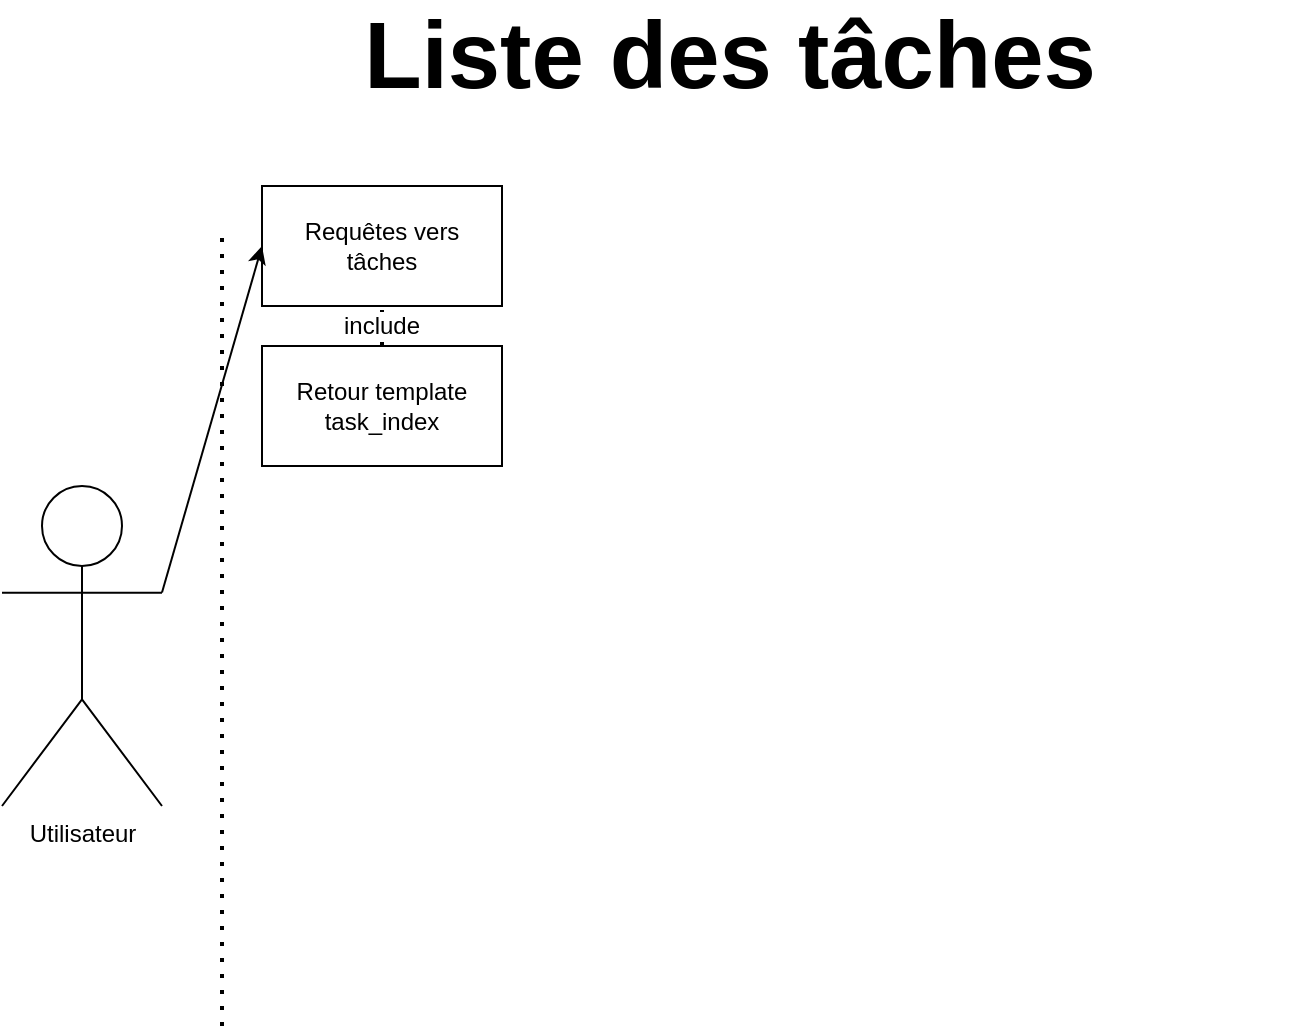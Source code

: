 <mxfile version="20.3.0" type="device"><diagram id="0sHhmmIlgL-7n5XhGazb" name="Page-1"><mxGraphModel dx="1106" dy="892" grid="1" gridSize="10" guides="1" tooltips="1" connect="1" arrows="1" fold="1" page="1" pageScale="1" pageWidth="827" pageHeight="1169" math="0" shadow="0"><root><mxCell id="0"/><mxCell id="1" parent="0"/><mxCell id="rO2LrV5o2QJhC3oG77yb-1" value="" style="endArrow=none;dashed=1;html=1;dashPattern=1 3;strokeWidth=2;" parent="1" edge="1"><mxGeometry width="50" height="50" relative="1" as="geometry"><mxPoint x="160" y="540" as="sourcePoint"/><mxPoint x="160" y="140" as="targetPoint"/></mxGeometry></mxCell><mxCell id="rO2LrV5o2QJhC3oG77yb-2" value="&lt;b&gt;&lt;font style=&quot;font-size: 47px&quot;&gt;Liste des tâches&lt;/font&gt;&lt;/b&gt;" style="text;html=1;strokeColor=none;fillColor=none;align=center;verticalAlign=middle;whiteSpace=wrap;rounded=0;" parent="1" vertex="1"><mxGeometry x="132" y="30" width="564" height="50" as="geometry"/></mxCell><mxCell id="rO2LrV5o2QJhC3oG77yb-3" value="Utilisateur" style="shape=umlActor;verticalLabelPosition=bottom;verticalAlign=top;html=1;outlineConnect=0;" parent="1" vertex="1"><mxGeometry x="50" y="270" width="80" height="160" as="geometry"/></mxCell><mxCell id="rO2LrV5o2QJhC3oG77yb-4" value="" style="group" parent="1" vertex="1" connectable="0"><mxGeometry x="180" y="120" width="120" height="60" as="geometry"/></mxCell><mxCell id="rO2LrV5o2QJhC3oG77yb-5" value="" style="rounded=0;whiteSpace=wrap;html=1;" parent="rO2LrV5o2QJhC3oG77yb-4" vertex="1"><mxGeometry width="120" height="60" as="geometry"/></mxCell><mxCell id="rO2LrV5o2QJhC3oG77yb-6" value="Requêtes vers tâches" style="text;html=1;strokeColor=none;fillColor=none;align=center;verticalAlign=middle;whiteSpace=wrap;rounded=0;" parent="rO2LrV5o2QJhC3oG77yb-4" vertex="1"><mxGeometry x="10" y="10" width="100" height="40" as="geometry"/></mxCell><mxCell id="rO2LrV5o2QJhC3oG77yb-12" value="" style="group" parent="1" vertex="1" connectable="0"><mxGeometry x="180" y="200" width="120" height="60" as="geometry"/></mxCell><mxCell id="rO2LrV5o2QJhC3oG77yb-13" value="" style="rounded=0;whiteSpace=wrap;html=1;" parent="rO2LrV5o2QJhC3oG77yb-12" vertex="1"><mxGeometry width="120" height="60" as="geometry"/></mxCell><mxCell id="rO2LrV5o2QJhC3oG77yb-14" value="Retour template task_index" style="text;html=1;strokeColor=none;fillColor=none;align=center;verticalAlign=middle;whiteSpace=wrap;rounded=0;" parent="rO2LrV5o2QJhC3oG77yb-12" vertex="1"><mxGeometry x="10" y="10" width="100" height="40" as="geometry"/></mxCell><mxCell id="rO2LrV5o2QJhC3oG77yb-30" value="" style="endArrow=none;dashed=1;html=1;dashPattern=1 3;strokeWidth=2;entryX=0.5;entryY=1;entryDx=0;entryDy=0;exitX=0.5;exitY=0;exitDx=0;exitDy=0;" parent="1" source="rO2LrV5o2QJhC3oG77yb-13" target="rO2LrV5o2QJhC3oG77yb-5" edge="1"><mxGeometry width="50" height="50" relative="1" as="geometry"><mxPoint x="330" y="270" as="sourcePoint"/><mxPoint x="380" y="220" as="targetPoint"/></mxGeometry></mxCell><mxCell id="rO2LrV5o2QJhC3oG77yb-31" value="include" style="text;html=1;strokeColor=none;fillColor=none;align=center;verticalAlign=middle;whiteSpace=wrap;rounded=0;labelBackgroundColor=#ffffff;" parent="1" vertex="1"><mxGeometry x="220" y="180" width="40" height="20" as="geometry"/></mxCell><mxCell id="rO2LrV5o2QJhC3oG77yb-43" value="" style="endArrow=classic;html=1;entryX=0;entryY=0.5;entryDx=0;entryDy=0;exitX=1;exitY=0.333;exitDx=0;exitDy=0;exitPerimeter=0;labelBackgroundColor=none;labelBorderColor=none;" parent="1" source="rO2LrV5o2QJhC3oG77yb-3" target="rO2LrV5o2QJhC3oG77yb-5" edge="1"><mxGeometry width="50" height="50" relative="1" as="geometry"><mxPoint x="130" y="300" as="sourcePoint"/><mxPoint x="180" y="250" as="targetPoint"/></mxGeometry></mxCell></root></mxGraphModel></diagram></mxfile>